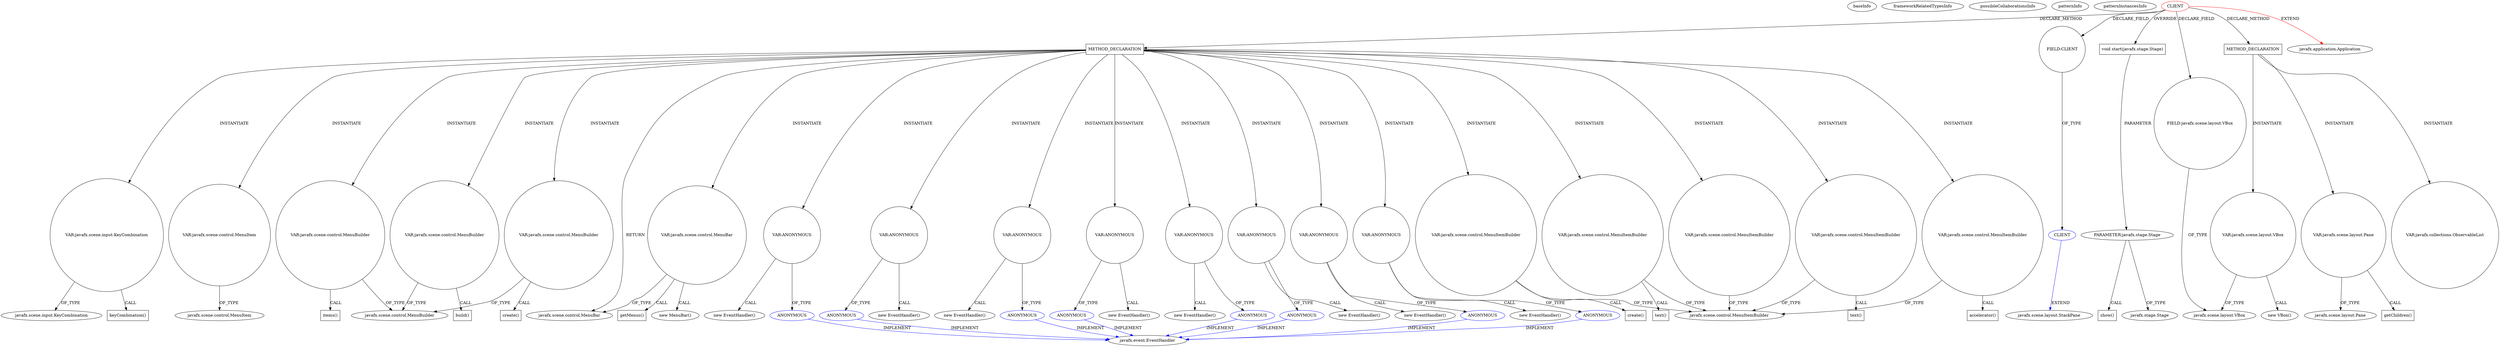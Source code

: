 digraph {
baseInfo[graphId=3969,category="pattern",isAnonymous=false,possibleRelation=true]
frameworkRelatedTypesInfo[0="javafx.application.Application"]
possibleCollaborationsInfo[0="3969~INSTANTIATION-CLIENT_METHOD_DECLARATION-~javafx.application.Application ~javafx.event.EventHandler ~false~true",1="3969~INSTANTIATION-CLIENT_METHOD_DECLARATION-~javafx.application.Application ~javafx.event.EventHandler ~false~true",2="3969~INSTANTIATION-CLIENT_METHOD_DECLARATION-~javafx.application.Application ~javafx.event.EventHandler ~false~true",3="3969~INSTANTIATION-CLIENT_METHOD_DECLARATION-~javafx.application.Application ~javafx.event.EventHandler ~false~true",4="3969~INSTANTIATION-CLIENT_METHOD_DECLARATION-~javafx.application.Application ~javafx.event.EventHandler ~false~true",5="3969~INSTANTIATION-CLIENT_METHOD_DECLARATION-~javafx.application.Application ~javafx.event.EventHandler ~false~true",6="3969~INSTANTIATION-CLIENT_METHOD_DECLARATION-~javafx.application.Application ~javafx.event.EventHandler ~false~true",7="3969~INSTANTIATION-CLIENT_METHOD_DECLARATION-~javafx.application.Application ~javafx.event.EventHandler ~false~true",8="3969~FIELD_TYPE_DECLARATION-~javafx.application.Application ~javafx.scene.layout.StackPane ~false~false"]
patternInfo[frequency=2.0,patternRootClient=0]
patternInstancesInfo[0="JoshRobertson-BFSim~/JoshRobertson-BFSim/BFSim-master/src/simulator/FXLauncher.java~FXLauncher~715",1="KraiZeur-library~/KraiZeur-library/library-master/src/application/main/Main.java~Main~737"]
115[label="javafx.scene.control.MenuBuilder",vertexType="FRAMEWORK_CLASS_TYPE",isFrameworkType=false]
267[label="VAR:javafx.scene.control.MenuBuilder",vertexType="VARIABLE_EXPRESION",isFrameworkType=false,shape=circle]
268[label="items()",vertexType="INSIDE_CALL",isFrameworkType=false,shape=box]
37[label="METHOD_DECLARATION",vertexType="CLIENT_METHOD_DECLARATION",isFrameworkType=false,shape=box]
0[label="CLIENT",vertexType="ROOT_CLIENT_CLASS_DECLARATION",isFrameworkType=false,color=red]
38[label="javafx.scene.control.MenuBar",vertexType="FRAMEWORK_CLASS_TYPE",isFrameworkType=false]
261[label="VAR:ANONYMOUS",vertexType="VARIABLE_EXPRESION",isFrameworkType=false,shape=circle]
262[label="ANONYMOUS",vertexType="REFERENCE_ANONYMOUS_DECLARATION",isFrameworkType=false,color=blue]
260[label="new EventHandler()",vertexType="CONSTRUCTOR_CALL",isFrameworkType=false]
6[label="FIELD:CLIENT",vertexType="FIELD_DECLARATION",isFrameworkType=false,shape=circle]
9[label="void start(javafx.stage.Stage)",vertexType="OVERRIDING_METHOD_DECLARATION",isFrameworkType=false,shape=box]
10[label="PARAMETER:javafx.stage.Stage",vertexType="PARAMETER_DECLARATION",isFrameworkType=false]
13[label="show()",vertexType="INSIDE_CALL",isFrameworkType=false,shape=box]
98[label="javafx.event.EventHandler",vertexType="FRAMEWORK_INTERFACE_TYPE",isFrameworkType=false]
186[label="ANONYMOUS",vertexType="REFERENCE_ANONYMOUS_DECLARATION",isFrameworkType=false,color=blue]
141[label="ANONYMOUS",vertexType="REFERENCE_ANONYMOUS_DECLARATION",isFrameworkType=false,color=blue]
111[label="ANONYMOUS",vertexType="REFERENCE_ANONYMOUS_DECLARATION",isFrameworkType=false,color=blue]
97[label="ANONYMOUS",vertexType="REFERENCE_ANONYMOUS_DECLARATION",isFrameworkType=false,color=blue]
104[label="ANONYMOUS",vertexType="REFERENCE_ANONYMOUS_DECLARATION",isFrameworkType=false,color=blue]
224[label="ANONYMOUS",vertexType="REFERENCE_ANONYMOUS_DECLARATION",isFrameworkType=false,color=blue]
247[label="ANONYMOUS",vertexType="REFERENCE_ANONYMOUS_DECLARATION",isFrameworkType=false,color=blue]
252[label="VAR:javafx.scene.control.MenuItemBuilder",vertexType="VARIABLE_EXPRESION",isFrameworkType=false,shape=circle]
44[label="javafx.scene.control.MenuItemBuilder",vertexType="FRAMEWORK_CLASS_TYPE",isFrameworkType=false]
54[label="VAR:javafx.scene.control.MenuItemBuilder",vertexType="VARIABLE_EXPRESION",isFrameworkType=false,shape=circle]
150[label="create()",vertexType="INSIDE_CALL",isFrameworkType=false,shape=box]
69[label="VAR:javafx.scene.control.MenuItemBuilder",vertexType="VARIABLE_EXPRESION",isFrameworkType=false,shape=circle]
191[label="VAR:javafx.scene.control.MenuItemBuilder",vertexType="VARIABLE_EXPRESION",isFrameworkType=false,shape=circle]
197[label="VAR:javafx.scene.control.MenuItemBuilder",vertexType="VARIABLE_EXPRESION",isFrameworkType=false,shape=circle]
70[label="text()",vertexType="INSIDE_CALL",isFrameworkType=false,shape=box]
198[label="text()",vertexType="INSIDE_CALL",isFrameworkType=false,shape=box]
57[label="VAR:javafx.scene.input.KeyCombination",vertexType="VARIABLE_EXPRESION",isFrameworkType=false,shape=circle]
75[label="keyCombination()",vertexType="INSIDE_CALL",isFrameworkType=false,shape=box]
151[label="VAR:javafx.scene.control.MenuItem",vertexType="VARIABLE_EXPRESION",isFrameworkType=false,shape=circle]
94[label="javafx.scene.control.MenuItem",vertexType="FRAMEWORK_CLASS_TYPE",isFrameworkType=false]
40[label="VAR:javafx.scene.control.MenuBar",vertexType="VARIABLE_EXPRESION",isFrameworkType=false,shape=circle]
282[label="getMenus()",vertexType="INSIDE_CALL",isFrameworkType=false,shape=box]
39[label="new MenuBar()",vertexType="CONSTRUCTOR_CALL",isFrameworkType=false]
7[label="CLIENT",vertexType="REFERENCE_CLIENT_CLASS_DECLARATION",isFrameworkType=false,color=blue]
8[label="javafx.scene.layout.StackPane",vertexType="FRAMEWORK_CLASS_TYPE",isFrameworkType=false]
11[label="javafx.stage.Stage",vertexType="FRAMEWORK_CLASS_TYPE",isFrameworkType=false]
4[label="FIELD:javafx.scene.layout.VBox",vertexType="FIELD_DECLARATION",isFrameworkType=false,shape=circle]
1[label="javafx.application.Application",vertexType="FRAMEWORK_CLASS_TYPE",isFrameworkType=false]
59[label="javafx.scene.input.KeyCombination",vertexType="FRAMEWORK_CLASS_TYPE",isFrameworkType=false]
14[label="METHOD_DECLARATION",vertexType="CLIENT_METHOD_DECLARATION",isFrameworkType=false,shape=box]
32[label="VAR:javafx.scene.layout.Pane",vertexType="VARIABLE_EXPRESION",isFrameworkType=false,shape=circle]
18[label="VAR:javafx.scene.layout.VBox",vertexType="VARIABLE_EXPRESION",isFrameworkType=false,shape=circle]
96[label="VAR:ANONYMOUS",vertexType="VARIABLE_EXPRESION",isFrameworkType=false,shape=circle]
103[label="VAR:ANONYMOUS",vertexType="VARIABLE_EXPRESION",isFrameworkType=false,shape=circle]
140[label="VAR:ANONYMOUS",vertexType="VARIABLE_EXPRESION",isFrameworkType=false,shape=circle]
246[label="VAR:ANONYMOUS",vertexType="VARIABLE_EXPRESION",isFrameworkType=false,shape=circle]
185[label="VAR:ANONYMOUS",vertexType="VARIABLE_EXPRESION",isFrameworkType=false,shape=circle]
110[label="VAR:ANONYMOUS",vertexType="VARIABLE_EXPRESION",isFrameworkType=false,shape=circle]
223[label="VAR:ANONYMOUS",vertexType="VARIABLE_EXPRESION",isFrameworkType=false,shape=circle]
34[label="javafx.scene.layout.Pane",vertexType="FRAMEWORK_CLASS_TYPE",isFrameworkType=false]
192[label="accelerator()",vertexType="INSIDE_CALL",isFrameworkType=false,shape=box]
245[label="new EventHandler()",vertexType="CONSTRUCTOR_CALL",isFrameworkType=false]
17[label="new VBox()",vertexType="CONSTRUCTOR_CALL",isFrameworkType=false]
139[label="new EventHandler()",vertexType="CONSTRUCTOR_CALL",isFrameworkType=false]
102[label="new EventHandler()",vertexType="CONSTRUCTOR_CALL",isFrameworkType=false]
109[label="new EventHandler()",vertexType="CONSTRUCTOR_CALL",isFrameworkType=false]
184[label="new EventHandler()",vertexType="CONSTRUCTOR_CALL",isFrameworkType=false]
95[label="new EventHandler()",vertexType="CONSTRUCTOR_CALL",isFrameworkType=false]
222[label="new EventHandler()",vertexType="CONSTRUCTOR_CALL",isFrameworkType=false]
33[label="getChildren()",vertexType="INSIDE_CALL",isFrameworkType=false,shape=box]
113[label="VAR:javafx.scene.control.MenuBuilder",vertexType="VARIABLE_EXPRESION",isFrameworkType=false,shape=circle]
125[label="VAR:javafx.scene.control.MenuBuilder",vertexType="VARIABLE_EXPRESION",isFrameworkType=false,shape=circle]
126[label="create()",vertexType="INSIDE_CALL",isFrameworkType=false,shape=box]
114[label="build()",vertexType="INSIDE_CALL",isFrameworkType=false,shape=box]
5[label="javafx.scene.layout.VBox",vertexType="FRAMEWORK_CLASS_TYPE",isFrameworkType=false]
29[label="VAR:javafx.collections.ObservableList",vertexType="VARIABLE_EXPRESION",isFrameworkType=false,shape=circle]
261->260[label="CALL"]
223->222[label="CALL"]
7->8[label="EXTEND",color=blue]
223->224[label="OF_TYPE"]
14->18[label="INSTANTIATE"]
18->5[label="OF_TYPE"]
97->98[label="IMPLEMENT",color=blue]
40->282[label="CALL"]
104->98[label="IMPLEMENT",color=blue]
40->39[label="CALL"]
0->9[label="OVERRIDE"]
103->104[label="OF_TYPE"]
54->44[label="OF_TYPE"]
103->102[label="CALL"]
197->198[label="CALL"]
37->261[label="INSTANTIATE"]
113->115[label="OF_TYPE"]
96->95[label="CALL"]
14->32[label="INSTANTIATE"]
0->1[label="EXTEND",color=red]
140->141[label="OF_TYPE"]
37->140[label="INSTANTIATE"]
125->126[label="CALL"]
37->185[label="INSTANTIATE"]
37->246[label="INSTANTIATE"]
197->44[label="OF_TYPE"]
37->223[label="INSTANTIATE"]
267->268[label="CALL"]
0->4[label="DECLARE_FIELD"]
246->247[label="OF_TYPE"]
0->6[label="DECLARE_FIELD"]
224->98[label="IMPLEMENT",color=blue]
37->40[label="INSTANTIATE"]
151->94[label="OF_TYPE"]
37->267[label="INSTANTIATE"]
37->54[label="INSTANTIATE"]
6->7[label="OF_TYPE"]
10->13[label="CALL"]
96->97[label="OF_TYPE"]
252->44[label="OF_TYPE"]
261->262[label="OF_TYPE"]
111->98[label="IMPLEMENT",color=blue]
69->70[label="CALL"]
37->103[label="INSTANTIATE"]
246->245[label="CALL"]
185->184[label="CALL"]
40->38[label="OF_TYPE"]
110->109[label="CALL"]
37->191[label="INSTANTIATE"]
37->96[label="INSTANTIATE"]
186->98[label="IMPLEMENT",color=blue]
37->197[label="INSTANTIATE"]
113->114[label="CALL"]
37->151[label="INSTANTIATE"]
37->69[label="INSTANTIATE"]
141->98[label="IMPLEMENT",color=blue]
14->29[label="INSTANTIATE"]
37->125[label="INSTANTIATE"]
57->59[label="OF_TYPE"]
191->192[label="CALL"]
125->115[label="OF_TYPE"]
140->139[label="CALL"]
57->75[label="CALL"]
69->44[label="OF_TYPE"]
37->38[label="RETURN"]
37->110[label="INSTANTIATE"]
247->98[label="IMPLEMENT",color=blue]
18->17[label="CALL"]
267->115[label="OF_TYPE"]
10->11[label="OF_TYPE"]
32->34[label="OF_TYPE"]
54->150[label="CALL"]
185->186[label="OF_TYPE"]
191->44[label="OF_TYPE"]
4->5[label="OF_TYPE"]
0->37[label="DECLARE_METHOD"]
262->98[label="IMPLEMENT",color=blue]
37->252[label="INSTANTIATE"]
32->33[label="CALL"]
37->113[label="INSTANTIATE"]
0->14[label="DECLARE_METHOD"]
9->10[label="PARAMETER"]
37->57[label="INSTANTIATE"]
110->111[label="OF_TYPE"]
}
